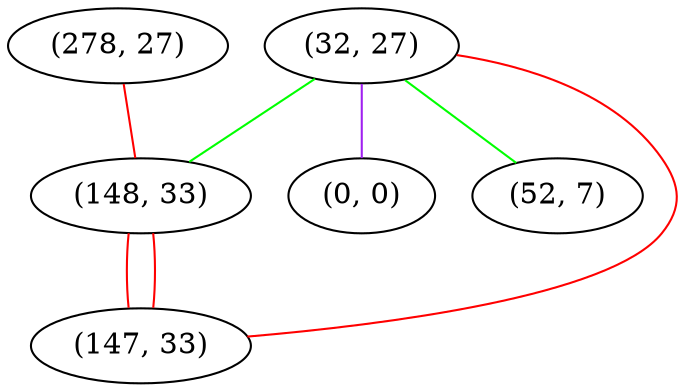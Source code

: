graph "" {
"(32, 27)";
"(0, 0)";
"(278, 27)";
"(148, 33)";
"(52, 7)";
"(147, 33)";
"(32, 27)" -- "(52, 7)"  [color=green, key=0, weight=2];
"(32, 27)" -- "(147, 33)"  [color=red, key=0, weight=1];
"(32, 27)" -- "(148, 33)"  [color=green, key=0, weight=2];
"(32, 27)" -- "(0, 0)"  [color=purple, key=0, weight=4];
"(278, 27)" -- "(148, 33)"  [color=red, key=0, weight=1];
"(148, 33)" -- "(147, 33)"  [color=red, key=0, weight=1];
"(148, 33)" -- "(147, 33)"  [color=red, key=1, weight=1];
}
